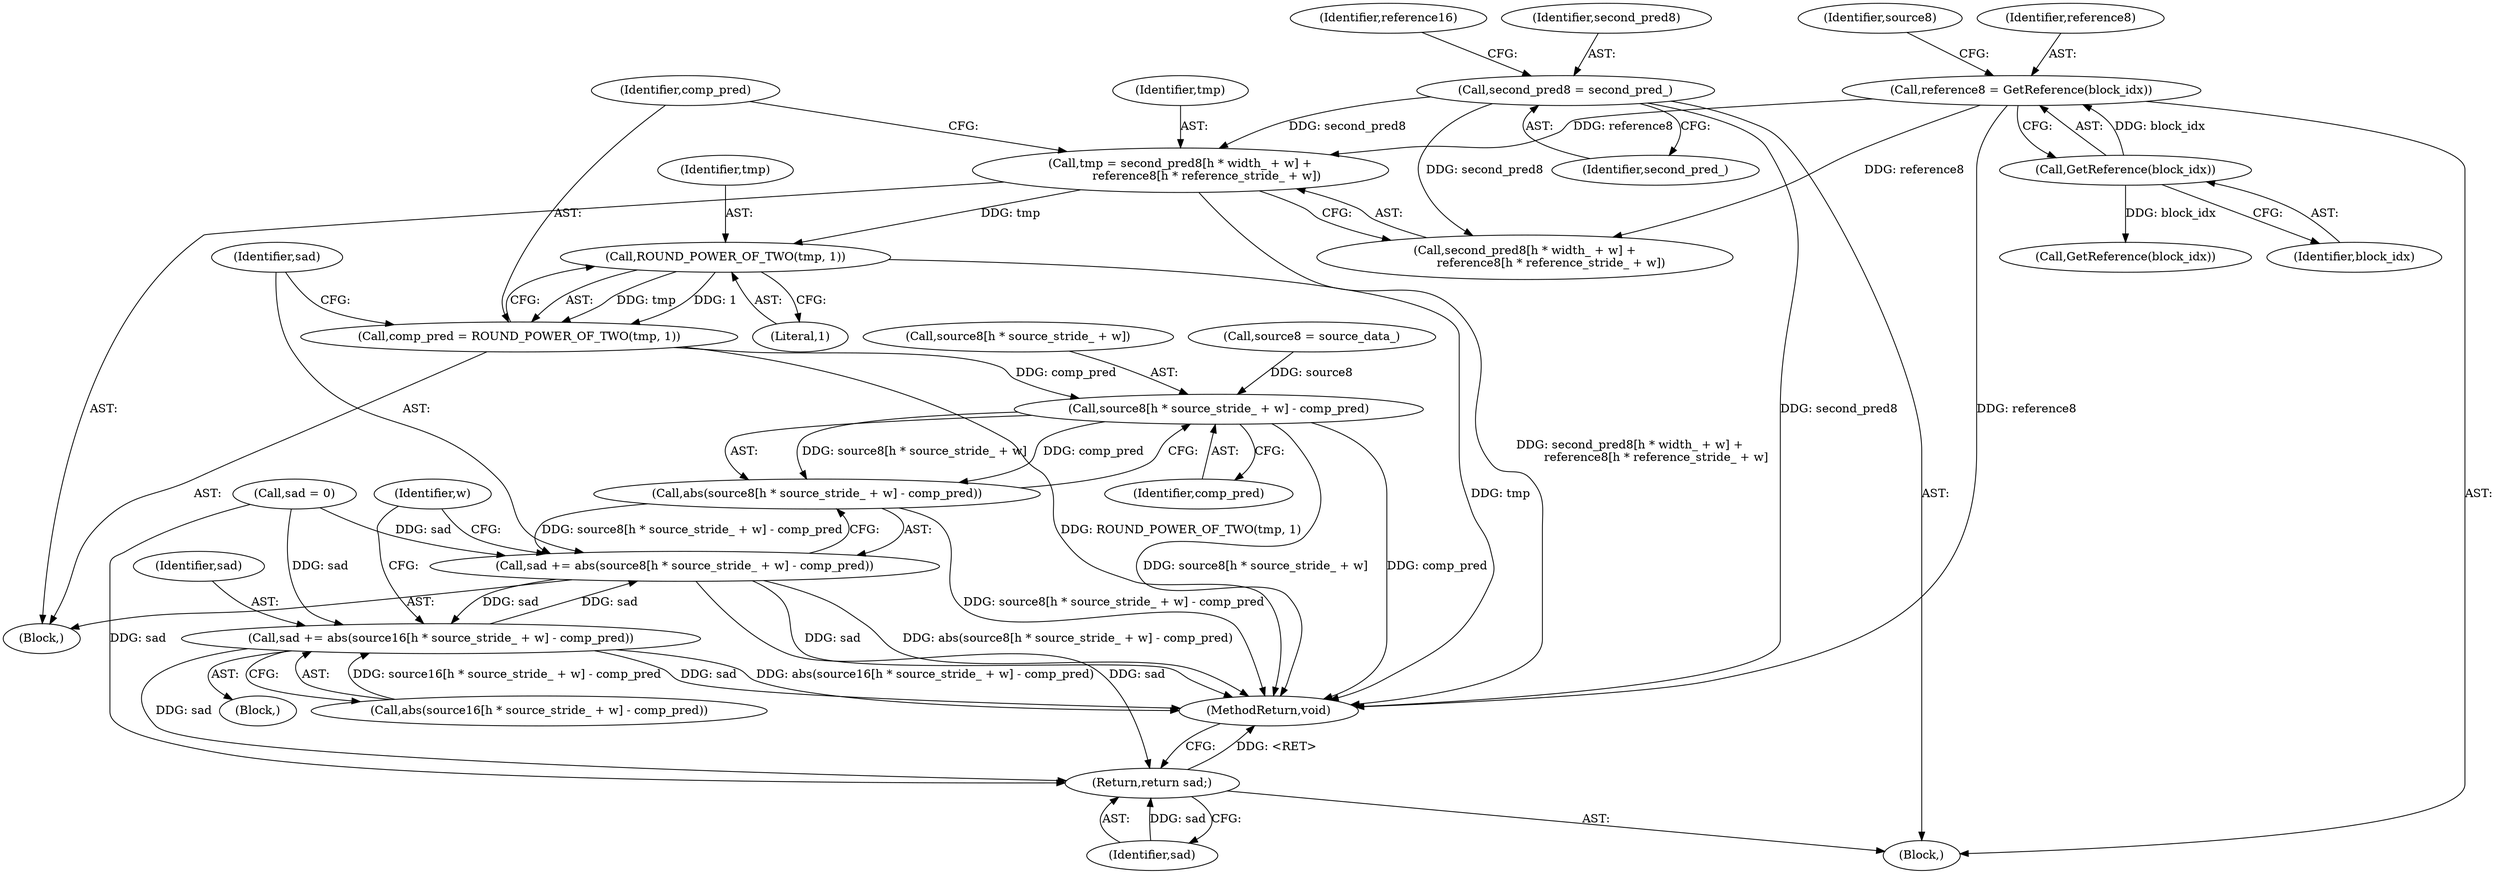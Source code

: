 digraph "0_Android_5a9753fca56f0eeb9f61e342b2fccffc364f9426_96@integer" {
"1000163" [label="(Call,tmp = second_pred8[h * width_ + w] +\n              reference8[h * reference_stride_ + w])"];
"1000120" [label="(Call,second_pred8 = second_pred_)"];
"1000113" [label="(Call,reference8 = GetReference(block_idx))"];
"1000115" [label="(Call,GetReference(block_idx))"];
"1000183" [label="(Call,ROUND_POWER_OF_TWO(tmp, 1))"];
"1000181" [label="(Call,comp_pred = ROUND_POWER_OF_TWO(tmp, 1))"];
"1000189" [label="(Call,source8[h * source_stride_ + w] - comp_pred)"];
"1000188" [label="(Call,abs(source8[h * source_stride_ + w] - comp_pred))"];
"1000186" [label="(Call,sad += abs(source8[h * source_stride_ + w] - comp_pred))"];
"1000224" [label="(Call,sad += abs(source16[h * source_stride_ + w] - comp_pred))"];
"1000236" [label="(Return,return sad;)"];
"1000118" [label="(Identifier,source8)"];
"1000126" [label="(Call,GetReference(block_idx))"];
"1000163" [label="(Call,tmp = second_pred8[h * width_ + w] +\n              reference8[h * reference_stride_ + w])"];
"1000224" [label="(Call,sad += abs(source16[h * source_stride_ + w] - comp_pred))"];
"1000114" [label="(Identifier,reference8)"];
"1000236" [label="(Return,return sad;)"];
"1000115" [label="(Call,GetReference(block_idx))"];
"1000120" [label="(Call,second_pred8 = second_pred_)"];
"1000161" [label="(Block,)"];
"1000108" [label="(Block,)"];
"1000117" [label="(Call,source8 = source_data_)"];
"1000186" [label="(Call,sad += abs(source8[h * source_stride_ + w] - comp_pred))"];
"1000188" [label="(Call,abs(source8[h * source_stride_ + w] - comp_pred))"];
"1000189" [label="(Call,source8[h * source_stride_ + w] - comp_pred)"];
"1000187" [label="(Identifier,sad)"];
"1000182" [label="(Identifier,comp_pred)"];
"1000225" [label="(Identifier,sad)"];
"1000113" [label="(Call,reference8 = GetReference(block_idx))"];
"1000185" [label="(Literal,1)"];
"1000226" [label="(Call,abs(source16[h * source_stride_ + w] - comp_pred))"];
"1000110" [label="(Call,sad = 0)"];
"1000164" [label="(Identifier,tmp)"];
"1000238" [label="(MethodReturn,void)"];
"1000181" [label="(Call,comp_pred = ROUND_POWER_OF_TWO(tmp, 1))"];
"1000124" [label="(Identifier,reference16)"];
"1000199" [label="(Block,)"];
"1000197" [label="(Identifier,comp_pred)"];
"1000184" [label="(Identifier,tmp)"];
"1000122" [label="(Identifier,second_pred_)"];
"1000190" [label="(Call,source8[h * source_stride_ + w])"];
"1000156" [label="(Identifier,w)"];
"1000116" [label="(Identifier,block_idx)"];
"1000237" [label="(Identifier,sad)"];
"1000165" [label="(Call,second_pred8[h * width_ + w] +\n              reference8[h * reference_stride_ + w])"];
"1000121" [label="(Identifier,second_pred8)"];
"1000183" [label="(Call,ROUND_POWER_OF_TWO(tmp, 1))"];
"1000163" -> "1000161"  [label="AST: "];
"1000163" -> "1000165"  [label="CFG: "];
"1000164" -> "1000163"  [label="AST: "];
"1000165" -> "1000163"  [label="AST: "];
"1000182" -> "1000163"  [label="CFG: "];
"1000163" -> "1000238"  [label="DDG: second_pred8[h * width_ + w] +\n              reference8[h * reference_stride_ + w]"];
"1000120" -> "1000163"  [label="DDG: second_pred8"];
"1000113" -> "1000163"  [label="DDG: reference8"];
"1000163" -> "1000183"  [label="DDG: tmp"];
"1000120" -> "1000108"  [label="AST: "];
"1000120" -> "1000122"  [label="CFG: "];
"1000121" -> "1000120"  [label="AST: "];
"1000122" -> "1000120"  [label="AST: "];
"1000124" -> "1000120"  [label="CFG: "];
"1000120" -> "1000238"  [label="DDG: second_pred8"];
"1000120" -> "1000165"  [label="DDG: second_pred8"];
"1000113" -> "1000108"  [label="AST: "];
"1000113" -> "1000115"  [label="CFG: "];
"1000114" -> "1000113"  [label="AST: "];
"1000115" -> "1000113"  [label="AST: "];
"1000118" -> "1000113"  [label="CFG: "];
"1000113" -> "1000238"  [label="DDG: reference8"];
"1000115" -> "1000113"  [label="DDG: block_idx"];
"1000113" -> "1000165"  [label="DDG: reference8"];
"1000115" -> "1000116"  [label="CFG: "];
"1000116" -> "1000115"  [label="AST: "];
"1000115" -> "1000126"  [label="DDG: block_idx"];
"1000183" -> "1000181"  [label="AST: "];
"1000183" -> "1000185"  [label="CFG: "];
"1000184" -> "1000183"  [label="AST: "];
"1000185" -> "1000183"  [label="AST: "];
"1000181" -> "1000183"  [label="CFG: "];
"1000183" -> "1000238"  [label="DDG: tmp"];
"1000183" -> "1000181"  [label="DDG: tmp"];
"1000183" -> "1000181"  [label="DDG: 1"];
"1000181" -> "1000161"  [label="AST: "];
"1000182" -> "1000181"  [label="AST: "];
"1000187" -> "1000181"  [label="CFG: "];
"1000181" -> "1000238"  [label="DDG: ROUND_POWER_OF_TWO(tmp, 1)"];
"1000181" -> "1000189"  [label="DDG: comp_pred"];
"1000189" -> "1000188"  [label="AST: "];
"1000189" -> "1000197"  [label="CFG: "];
"1000190" -> "1000189"  [label="AST: "];
"1000197" -> "1000189"  [label="AST: "];
"1000188" -> "1000189"  [label="CFG: "];
"1000189" -> "1000238"  [label="DDG: comp_pred"];
"1000189" -> "1000238"  [label="DDG: source8[h * source_stride_ + w]"];
"1000189" -> "1000188"  [label="DDG: source8[h * source_stride_ + w]"];
"1000189" -> "1000188"  [label="DDG: comp_pred"];
"1000117" -> "1000189"  [label="DDG: source8"];
"1000188" -> "1000186"  [label="AST: "];
"1000186" -> "1000188"  [label="CFG: "];
"1000188" -> "1000238"  [label="DDG: source8[h * source_stride_ + w] - comp_pred"];
"1000188" -> "1000186"  [label="DDG: source8[h * source_stride_ + w] - comp_pred"];
"1000186" -> "1000161"  [label="AST: "];
"1000187" -> "1000186"  [label="AST: "];
"1000156" -> "1000186"  [label="CFG: "];
"1000186" -> "1000238"  [label="DDG: abs(source8[h * source_stride_ + w] - comp_pred)"];
"1000186" -> "1000238"  [label="DDG: sad"];
"1000110" -> "1000186"  [label="DDG: sad"];
"1000224" -> "1000186"  [label="DDG: sad"];
"1000186" -> "1000224"  [label="DDG: sad"];
"1000186" -> "1000236"  [label="DDG: sad"];
"1000224" -> "1000199"  [label="AST: "];
"1000224" -> "1000226"  [label="CFG: "];
"1000225" -> "1000224"  [label="AST: "];
"1000226" -> "1000224"  [label="AST: "];
"1000156" -> "1000224"  [label="CFG: "];
"1000224" -> "1000238"  [label="DDG: sad"];
"1000224" -> "1000238"  [label="DDG: abs(source16[h * source_stride_ + w] - comp_pred)"];
"1000226" -> "1000224"  [label="DDG: source16[h * source_stride_ + w] - comp_pred"];
"1000110" -> "1000224"  [label="DDG: sad"];
"1000224" -> "1000236"  [label="DDG: sad"];
"1000236" -> "1000108"  [label="AST: "];
"1000236" -> "1000237"  [label="CFG: "];
"1000237" -> "1000236"  [label="AST: "];
"1000238" -> "1000236"  [label="CFG: "];
"1000236" -> "1000238"  [label="DDG: <RET>"];
"1000237" -> "1000236"  [label="DDG: sad"];
"1000110" -> "1000236"  [label="DDG: sad"];
}
